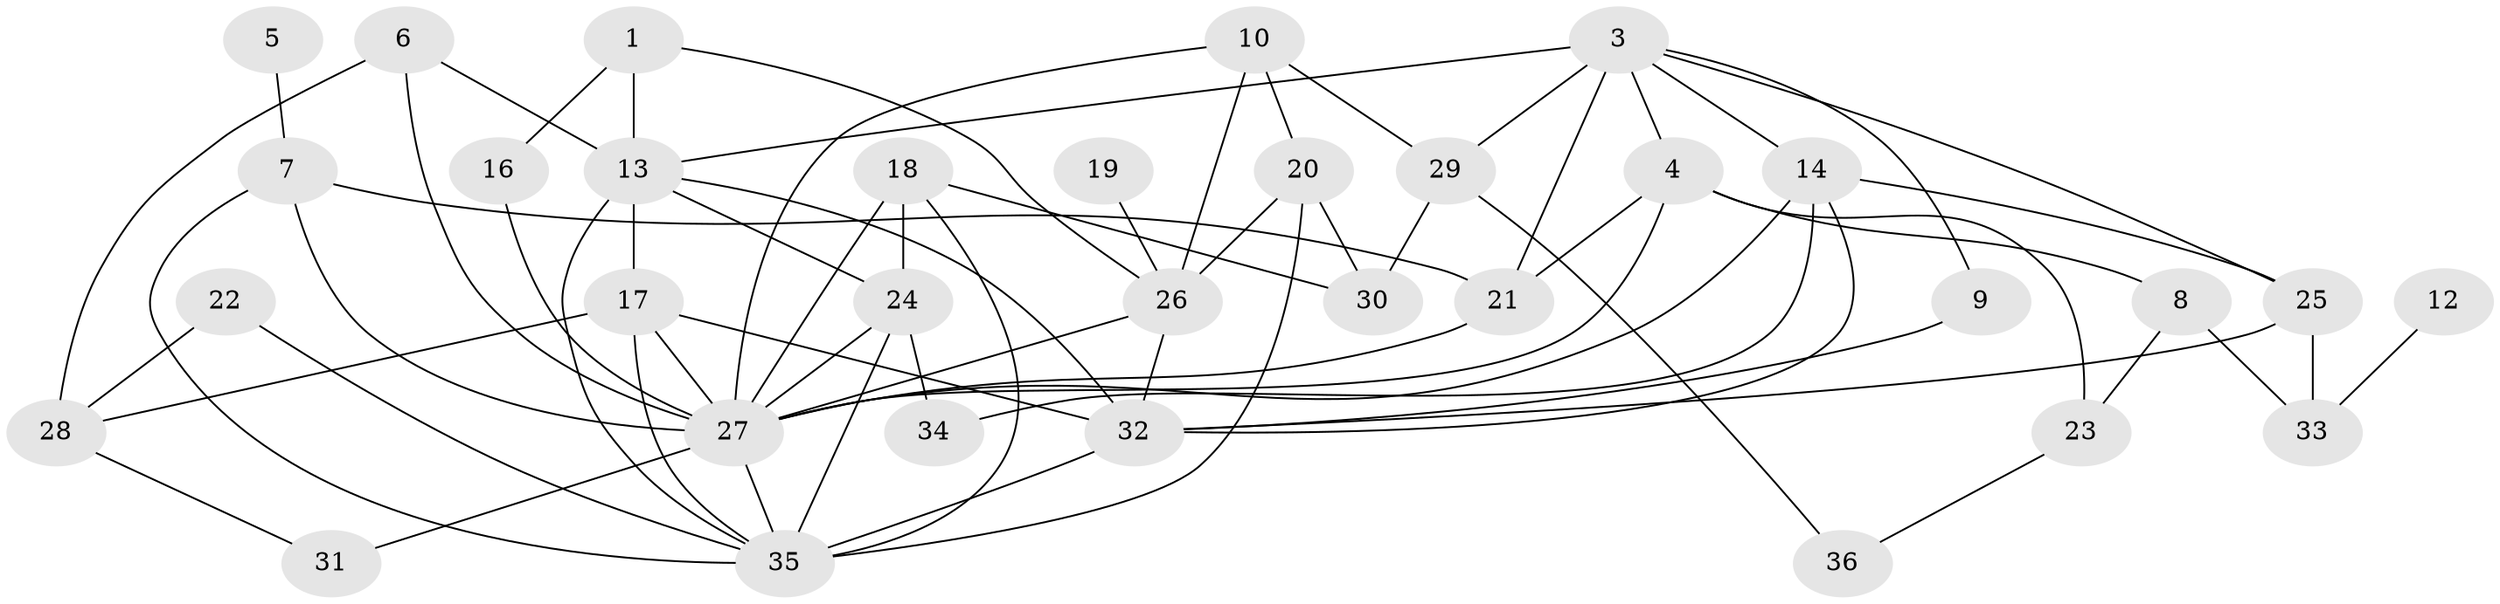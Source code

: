 // original degree distribution, {3: 0.24324324324324326, 2: 0.28378378378378377, 1: 0.10810810810810811, 6: 0.05405405405405406, 4: 0.10810810810810811, 0: 0.05405405405405406, 7: 0.02702702702702703, 5: 0.10810810810810811, 8: 0.013513513513513514}
// Generated by graph-tools (version 1.1) at 2025/00/03/09/25 03:00:55]
// undirected, 33 vertices, 67 edges
graph export_dot {
graph [start="1"]
  node [color=gray90,style=filled];
  1;
  3;
  4;
  5;
  6;
  7;
  8;
  9;
  10;
  12;
  13;
  14;
  16;
  17;
  18;
  19;
  20;
  21;
  22;
  23;
  24;
  25;
  26;
  27;
  28;
  29;
  30;
  31;
  32;
  33;
  34;
  35;
  36;
  1 -- 13 [weight=1.0];
  1 -- 16 [weight=1.0];
  1 -- 26 [weight=1.0];
  3 -- 4 [weight=1.0];
  3 -- 9 [weight=1.0];
  3 -- 13 [weight=1.0];
  3 -- 14 [weight=1.0];
  3 -- 21 [weight=2.0];
  3 -- 25 [weight=1.0];
  3 -- 29 [weight=1.0];
  4 -- 8 [weight=1.0];
  4 -- 21 [weight=1.0];
  4 -- 23 [weight=1.0];
  4 -- 27 [weight=1.0];
  5 -- 7 [weight=1.0];
  6 -- 13 [weight=1.0];
  6 -- 27 [weight=1.0];
  6 -- 28 [weight=1.0];
  7 -- 21 [weight=1.0];
  7 -- 27 [weight=1.0];
  7 -- 35 [weight=1.0];
  8 -- 23 [weight=1.0];
  8 -- 33 [weight=1.0];
  9 -- 32 [weight=1.0];
  10 -- 20 [weight=1.0];
  10 -- 26 [weight=1.0];
  10 -- 27 [weight=1.0];
  10 -- 29 [weight=1.0];
  12 -- 33 [weight=1.0];
  13 -- 17 [weight=1.0];
  13 -- 24 [weight=1.0];
  13 -- 32 [weight=2.0];
  13 -- 35 [weight=1.0];
  14 -- 25 [weight=1.0];
  14 -- 27 [weight=1.0];
  14 -- 32 [weight=1.0];
  14 -- 34 [weight=1.0];
  16 -- 27 [weight=1.0];
  17 -- 27 [weight=1.0];
  17 -- 28 [weight=1.0];
  17 -- 32 [weight=1.0];
  17 -- 35 [weight=1.0];
  18 -- 24 [weight=2.0];
  18 -- 27 [weight=1.0];
  18 -- 30 [weight=2.0];
  18 -- 35 [weight=1.0];
  19 -- 26 [weight=1.0];
  20 -- 26 [weight=1.0];
  20 -- 30 [weight=1.0];
  20 -- 35 [weight=1.0];
  21 -- 27 [weight=2.0];
  22 -- 28 [weight=1.0];
  22 -- 35 [weight=1.0];
  23 -- 36 [weight=1.0];
  24 -- 27 [weight=1.0];
  24 -- 34 [weight=1.0];
  24 -- 35 [weight=1.0];
  25 -- 32 [weight=1.0];
  25 -- 33 [weight=1.0];
  26 -- 27 [weight=2.0];
  26 -- 32 [weight=1.0];
  27 -- 31 [weight=1.0];
  27 -- 35 [weight=1.0];
  28 -- 31 [weight=1.0];
  29 -- 30 [weight=1.0];
  29 -- 36 [weight=1.0];
  32 -- 35 [weight=2.0];
}
